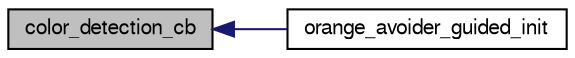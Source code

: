 digraph "color_detection_cb"
{
  edge [fontname="FreeSans",fontsize="10",labelfontname="FreeSans",labelfontsize="10"];
  node [fontname="FreeSans",fontsize="10",shape=record];
  rankdir="LR";
  Node1 [label="color_detection_cb",height=0.2,width=0.4,color="black", fillcolor="grey75", style="filled", fontcolor="black"];
  Node1 -> Node2 [dir="back",color="midnightblue",fontsize="10",style="solid",fontname="FreeSans"];
  Node2 [label="orange_avoider_guided_init",height=0.2,width=0.4,color="black", fillcolor="white", style="filled",URL="$orange__avoider__guided_8h.html#ae8b3ef53a7a869aec22a2a48a90e69cb"];
}
